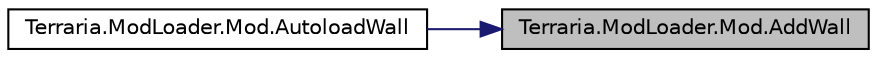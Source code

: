 digraph "Terraria.ModLoader.Mod.AddWall"
{
 // LATEX_PDF_SIZE
  edge [fontname="Helvetica",fontsize="10",labelfontname="Helvetica",labelfontsize="10"];
  node [fontname="Helvetica",fontsize="10",shape=record];
  rankdir="RL";
  Node1 [label="Terraria.ModLoader.Mod.AddWall",height=0.2,width=0.4,color="black", fillcolor="grey75", style="filled", fontcolor="black",tooltip="Adds a type of wall to the game with the specified name and texture."];
  Node1 -> Node2 [dir="back",color="midnightblue",fontsize="10",style="solid",fontname="Helvetica"];
  Node2 [label="Terraria.ModLoader.Mod.AutoloadWall",height=0.2,width=0.4,color="black", fillcolor="white", style="filled",URL="$class_terraria_1_1_mod_loader_1_1_mod.html#a49a37117b8e70a2e40fd1668e8399fa6",tooltip=" "];
}
